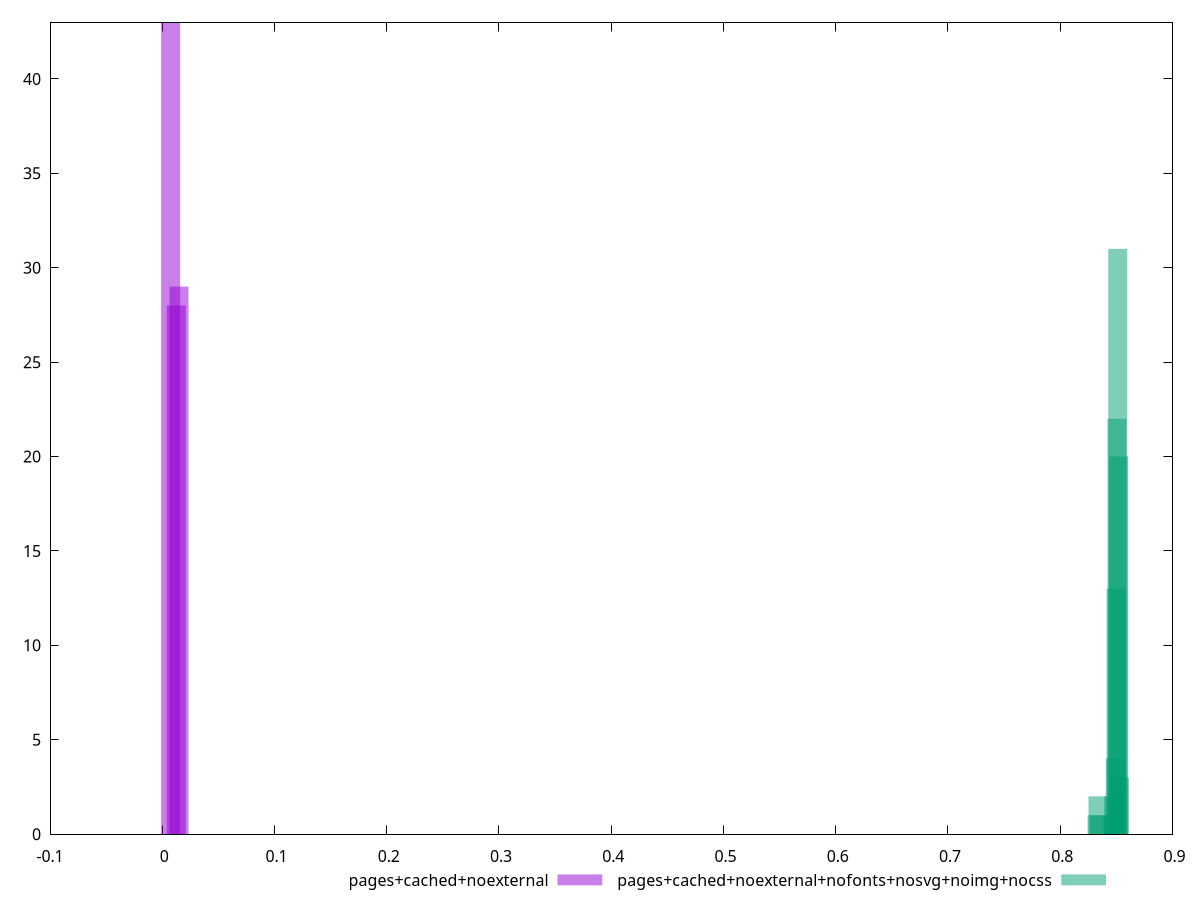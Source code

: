 $_pagesCachedNoexternal <<EOF
0.007473435844343016 43
0.012455726407238361 28
0.014946871688686032 29
EOF
$_pagesCachedNoexternalNofontsNosvgNoimgNocss <<EOF
0.8512601670854455 31
0.8519965513130281 20
0.8497873986302803 13
0.8505237828578629 22
0.8475782459475326 2
0.8468418617199501 1
0.8527329355406106 3
0.8328505613958813 1
0.8490510144026978 4
0.8335869456234639 2
0.835059714078629 1
EOF
set key outside below
set terminal pngcairo
set output "report_00004_2020-11-02T20-21-41.718Z/largest-contentful-paint/largest-contentful-paint_pages+cached+noexternal_pages+cached+noexternal+nofonts+nosvg+noimg+nocss+hist.png"
set boxwidth 0.016905189993925353
set style fill transparent solid 0.5 noborder
set yrange [0:43]
plot $_pagesCachedNoexternal title "pages+cached+noexternal" with boxes ,$_pagesCachedNoexternalNofontsNosvgNoimgNocss title "pages+cached+noexternal+nofonts+nosvg+noimg+nocss" with boxes ,